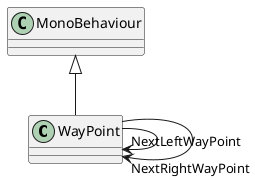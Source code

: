 @startuml
class WayPoint {
}
MonoBehaviour <|-- WayPoint
WayPoint --> "NextLeftWayPoint" WayPoint
WayPoint --> "NextRightWayPoint" WayPoint
@enduml
